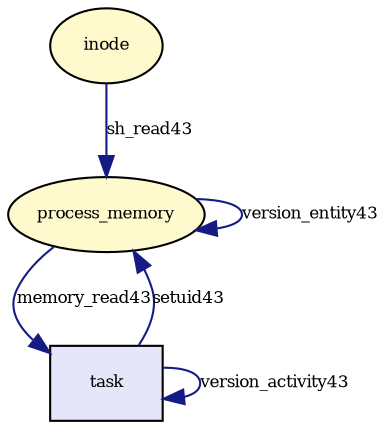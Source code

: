 digraph RGL__DirectedAdjacencyGraph {process_memory[fontsize = 8,label = "process_memory",shape = ellipse, fillcolor="#fffacd", style = filled]

process_memory -> process_memory[fontsize = 8,label = "version_entity43", color="#151b85"]

inode[fontsize = 8,label = "inode",shape = ellipse, fillcolor="#fffacd", style = filled]

inode -> process_memory[fontsize = 8,label = "sh_read43", color="#151b85"]

task[fontsize = 8,label = "task",shape = rectangle, fillcolor="#e6e6fa", style = filled]

task -> task[fontsize = 8,label = "version_activity43", color="#151b85"]

process_memory -> task[fontsize = 8,label = "memory_read43", color="#151b85"]

task -> process_memory[fontsize = 8,label = "setuid43", color="#151b85"]

}